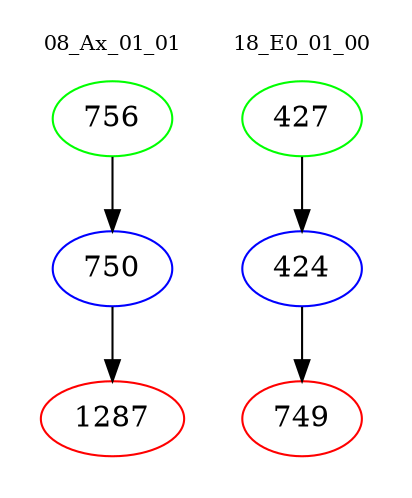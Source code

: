 digraph{
subgraph cluster_0 {
color = white
label = "08_Ax_01_01";
fontsize=10;
T0_756 [label="756", color="green"]
T0_756 -> T0_750 [color="black"]
T0_750 [label="750", color="blue"]
T0_750 -> T0_1287 [color="black"]
T0_1287 [label="1287", color="red"]
}
subgraph cluster_1 {
color = white
label = "18_E0_01_00";
fontsize=10;
T1_427 [label="427", color="green"]
T1_427 -> T1_424 [color="black"]
T1_424 [label="424", color="blue"]
T1_424 -> T1_749 [color="black"]
T1_749 [label="749", color="red"]
}
}
